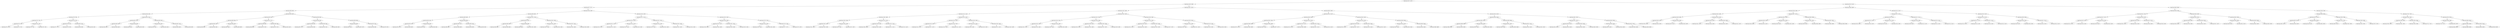 digraph G{
1570475561 [label="Node{data=[4167, 4167]}"]
1570475561 -> 1527883909
1527883909 [label="Node{data=[1280, 1280]}"]
1527883909 -> 765789818
765789818 [label="Node{data=[977, 977]}"]
765789818 -> 435949659
435949659 [label="Node{data=[859, 859]}"]
435949659 -> 412565387
412565387 [label="Node{data=[843, 843]}"]
412565387 -> 1309997468
1309997468 [label="Node{data=[756, 756]}"]
1309997468 -> 1258795250
1258795250 [label="Node{data=[752, 752]}"]
1258795250 -> 847257345
847257345 [label="Node{data=[750, 750]}"]
847257345 -> 332010941
332010941 [label="Node{data=[703, 703]}"]
847257345 -> 2063324737
2063324737 [label="Node{data=[751, 751]}"]
1258795250 -> 210594252
210594252 [label="Node{data=[754, 754]}"]
210594252 -> 1053230923
1053230923 [label="Node{data=[753, 753]}"]
210594252 -> 2112068307
2112068307 [label="Node{data=[755, 755]}"]
1309997468 -> 1502479088
1502479088 [label="Node{data=[793, 793]}"]
1502479088 -> 1042989828
1042989828 [label="Node{data=[758, 758]}"]
1042989828 -> 953247445
953247445 [label="Node{data=[757, 757]}"]
1042989828 -> 1501910558
1501910558 [label="Node{data=[759, 759]}"]
1502479088 -> 1882539612
1882539612 [label="Node{data=[841, 841]}"]
1882539612 -> 409967037
409967037 [label="Node{data=[809, 809]}"]
1882539612 -> 725332907
725332907 [label="Node{data=[842, 842]}"]
412565387 -> 1484600692
1484600692 [label="Node{data=[851, 851]}"]
1484600692 -> 44076929
44076929 [label="Node{data=[847, 847]}"]
44076929 -> 1717984281
1717984281 [label="Node{data=[845, 845]}"]
1717984281 -> 280370581
280370581 [label="Node{data=[844, 844]}"]
1717984281 -> 558980194
558980194 [label="Node{data=[846, 846]}"]
44076929 -> 663421774
663421774 [label="Node{data=[849, 849]}"]
663421774 -> 1935217970
1935217970 [label="Node{data=[848, 848]}"]
663421774 -> 1403253881
1403253881 [label="Node{data=[850, 850]}"]
1484600692 -> 2025459747
2025459747 [label="Node{data=[855, 855]}"]
2025459747 -> 123010313
123010313 [label="Node{data=[853, 853]}"]
123010313 -> 1008699476
1008699476 [label="Node{data=[852, 852]}"]
123010313 -> 1892918162
1892918162 [label="Node{data=[854, 854]}"]
2025459747 -> 1480629923
1480629923 [label="Node{data=[857, 857]}"]
1480629923 -> 2019331095
2019331095 [label="Node{data=[856, 856]}"]
1480629923 -> 943847008
943847008 [label="Node{data=[858, 858]}"]
435949659 -> 1432554953
1432554953 [label="Node{data=[956, 956]}"]
1432554953 -> 151659584
151659584 [label="Node{data=[867, 867]}"]
151659584 -> 363474242
363474242 [label="Node{data=[863, 863]}"]
363474242 -> 577715041
577715041 [label="Node{data=[861, 861]}"]
577715041 -> 1873766304
1873766304 [label="Node{data=[860, 860]}"]
577715041 -> 937387569
937387569 [label="Node{data=[862, 862]}"]
363474242 -> 1943772597
1943772597 [label="Node{data=[865, 865]}"]
1943772597 -> 682886300
682886300 [label="Node{data=[864, 864]}"]
1943772597 -> 1009972301
1009972301 [label="Node{data=[866, 866]}"]
151659584 -> 1880158996
1880158996 [label="Node{data=[871, 871]}"]
1880158996 -> 1594486422
1594486422 [label="Node{data=[869, 869]}"]
1594486422 -> 1460764943
1460764943 [label="Node{data=[868, 868]}"]
1594486422 -> 2083161916
2083161916 [label="Node{data=[870, 870]}"]
1880158996 -> 198525950
198525950 [label="Node{data=[906, 906]}"]
198525950 -> 456683852
456683852 [label="Node{data=[872, 872]}"]
198525950 -> 1090163421
1090163421 [label="Node{data=[942, 942]}"]
1432554953 -> 1749155481
1749155481 [label="Node{data=[964, 964]}"]
1749155481 -> 1235913436
1235913436 [label="Node{data=[960, 960]}"]
1235913436 -> 297803956
297803956 [label="Node{data=[958, 958]}"]
297803956 -> 95953963
95953963 [label="Node{data=[957, 957]}"]
297803956 -> 1651160883
1651160883 [label="Node{data=[959, 959]}"]
1235913436 -> 2139831752
2139831752 [label="Node{data=[962, 962]}"]
2139831752 -> 1876846349
1876846349 [label="Node{data=[961, 961]}"]
2139831752 -> 721653665
721653665 [label="Node{data=[963, 963]}"]
1749155481 -> 476542685
476542685 [label="Node{data=[968, 968]}"]
476542685 -> 983858660
983858660 [label="Node{data=[966, 966]}"]
983858660 -> 652121010
652121010 [label="Node{data=[965, 965]}"]
983858660 -> 295140943
295140943 [label="Node{data=[967, 967]}"]
476542685 -> 920724286
920724286 [label="Node{data=[970, 970]}"]
920724286 -> 800273243
800273243 [label="Node{data=[969, 969]}"]
920724286 -> 2107799068
2107799068 [label="Node{data=[976, 976]}"]
765789818 -> 1475156705
1475156705 [label="Node{data=[1009, 1009]}"]
1475156705 -> 1747598321
1747598321 [label="Node{data=[993, 993]}"]
1747598321 -> 1588982852
1588982852 [label="Node{data=[985, 985]}"]
1588982852 -> 818506520
818506520 [label="Node{data=[981, 981]}"]
818506520 -> 265049586
265049586 [label="Node{data=[979, 979]}"]
265049586 -> 905970249
905970249 [label="Node{data=[978, 978]}"]
265049586 -> 1197922073
1197922073 [label="Node{data=[980, 980]}"]
818506520 -> 1007482182
1007482182 [label="Node{data=[983, 983]}"]
1007482182 -> 1367495920
1367495920 [label="Node{data=[982, 982]}"]
1007482182 -> 1730549443
1730549443 [label="Node{data=[984, 984]}"]
1588982852 -> 369744673
369744673 [label="Node{data=[989, 989]}"]
369744673 -> 1307880035
1307880035 [label="Node{data=[987, 987]}"]
1307880035 -> 236077817
236077817 [label="Node{data=[986, 986]}"]
1307880035 -> 1507188214
1507188214 [label="Node{data=[988, 988]}"]
369744673 -> 31315262
31315262 [label="Node{data=[991, 991]}"]
31315262 -> 1762840788
1762840788 [label="Node{data=[990, 990]}"]
31315262 -> 1972060805
1972060805 [label="Node{data=[992, 992]}"]
1747598321 -> 38149039
38149039 [label="Node{data=[1001, 1001]}"]
38149039 -> 1834834684
1834834684 [label="Node{data=[997, 997]}"]
1834834684 -> 313959411
313959411 [label="Node{data=[995, 995]}"]
313959411 -> 1023820874
1023820874 [label="Node{data=[994, 994]}"]
313959411 -> 254782246
254782246 [label="Node{data=[996, 996]}"]
1834834684 -> 144874117
144874117 [label="Node{data=[999, 999]}"]
144874117 -> 791415129
791415129 [label="Node{data=[998, 998]}"]
144874117 -> 545733858
545733858 [label="Node{data=[1000, 1000]}"]
38149039 -> 1384367439
1384367439 [label="Node{data=[1005, 1005]}"]
1384367439 -> 1323899688
1323899688 [label="Node{data=[1003, 1003]}"]
1323899688 -> 29402477
29402477 [label="Node{data=[1002, 1002]}"]
1323899688 -> 406452635
406452635 [label="Node{data=[1004, 1004]}"]
1384367439 -> 1415376494
1415376494 [label="Node{data=[1007, 1007]}"]
1415376494 -> 1391107990
1391107990 [label="Node{data=[1006, 1006]}"]
1415376494 -> 1451602795
1451602795 [label="Node{data=[1008, 1008]}"]
1475156705 -> 27753729
27753729 [label="Node{data=[1025, 1025]}"]
27753729 -> 851168453
851168453 [label="Node{data=[1017, 1017]}"]
851168453 -> 883684139
883684139 [label="Node{data=[1013, 1013]}"]
883684139 -> 1330511934
1330511934 [label="Node{data=[1011, 1011]}"]
1330511934 -> 1966810019
1966810019 [label="Node{data=[1010, 1010]}"]
1330511934 -> 420086821
420086821 [label="Node{data=[1012, 1012]}"]
883684139 -> 1918082692
1918082692 [label="Node{data=[1015, 1015]}"]
1918082692 -> 1302540032
1302540032 [label="Node{data=[1014, 1014]}"]
1918082692 -> 1638476588
1638476588 [label="Node{data=[1016, 1016]}"]
851168453 -> 684404752
684404752 [label="Node{data=[1021, 1021]}"]
684404752 -> 1182940211
1182940211 [label="Node{data=[1019, 1019]}"]
1182940211 -> 311279820
311279820 [label="Node{data=[1018, 1018]}"]
1182940211 -> 987064826
987064826 [label="Node{data=[1020, 1020]}"]
684404752 -> 1265603840
1265603840 [label="Node{data=[1023, 1023]}"]
1265603840 -> 475745274
475745274 [label="Node{data=[1022, 1022]}"]
1265603840 -> 1613525789
1613525789 [label="Node{data=[1024, 1024]}"]
27753729 -> 1898404955
1898404955 [label="Node{data=[1033, 1033]}"]
1898404955 -> 1180111082
1180111082 [label="Node{data=[1029, 1029]}"]
1180111082 -> 1410881
1410881 [label="Node{data=[1027, 1027]}"]
1410881 -> 60991685
60991685 [label="Node{data=[1026, 1026]}"]
1410881 -> 1219291502
1219291502 [label="Node{data=[1028, 1028]}"]
1180111082 -> 914514129
914514129 [label="Node{data=[1031, 1031]}"]
914514129 -> 436324047
436324047 [label="Node{data=[1030, 1030]}"]
914514129 -> 217297354
217297354 [label="Node{data=[1032, 1032]}"]
1898404955 -> 599514787
599514787 [label="Node{data=[1276, 1276]}"]
599514787 -> 102414061
102414061 [label="Node{data=[1035, 1035]}"]
102414061 -> 314130271
314130271 [label="Node{data=[1034, 1034]}"]
102414061 -> 64336163
64336163 [label="Node{data=[1094, 1094]}"]
599514787 -> 2120624444
2120624444 [label="Node{data=[1278, 1278]}"]
2120624444 -> 756569539
756569539 [label="Node{data=[1277, 1277]}"]
2120624444 -> 1979761912
1979761912 [label="Node{data=[1279, 1279]}"]
1527883909 -> 1483878322
1483878322 [label="Node{data=[2307, 2307]}"]
1483878322 -> 387109449
387109449 [label="Node{data=[1430, 1430]}"]
387109449 -> 2026584869
2026584869 [label="Node{data=[1414, 1414]}"]
2026584869 -> 136054720
136054720 [label="Node{data=[1288, 1288]}"]
136054720 -> 1096464078
1096464078 [label="Node{data=[1284, 1284]}"]
1096464078 -> 1088136246
1088136246 [label="Node{data=[1282, 1282]}"]
1088136246 -> 1634250011
1634250011 [label="Node{data=[1281, 1281]}"]
1088136246 -> 161649905
161649905 [label="Node{data=[1283, 1283]}"]
1096464078 -> 500875213
500875213 [label="Node{data=[1286, 1286]}"]
500875213 -> 12403284
12403284 [label="Node{data=[1285, 1285]}"]
500875213 -> 605632301
605632301 [label="Node{data=[1287, 1287]}"]
136054720 -> 956381763
956381763 [label="Node{data=[1410, 1410]}"]
956381763 -> 1903025785
1903025785 [label="Node{data=[1290, 1290]}"]
1903025785 -> 455642594
455642594 [label="Node{data=[1289, 1289]}"]
1903025785 -> 1994748405
1994748405 [label="Node{data=[1400, 1400]}"]
956381763 -> 1183223368
1183223368 [label="Node{data=[1412, 1412]}"]
1183223368 -> 1502027511
1502027511 [label="Node{data=[1411, 1411]}"]
1183223368 -> 111136696
111136696 [label="Node{data=[1413, 1413]}"]
2026584869 -> 1537768519
1537768519 [label="Node{data=[1422, 1422]}"]
1537768519 -> 699289012
699289012 [label="Node{data=[1418, 1418]}"]
699289012 -> 1220513488
1220513488 [label="Node{data=[1416, 1416]}"]
1220513488 -> 816151152
816151152 [label="Node{data=[1415, 1415]}"]
1220513488 -> 687305319
687305319 [label="Node{data=[1417, 1417]}"]
699289012 -> 1945065760
1945065760 [label="Node{data=[1420, 1420]}"]
1945065760 -> 1192394883
1192394883 [label="Node{data=[1419, 1419]}"]
1945065760 -> 1551832299
1551832299 [label="Node{data=[1421, 1421]}"]
1537768519 -> 1334321481
1334321481 [label="Node{data=[1426, 1426]}"]
1334321481 -> 1176983489
1176983489 [label="Node{data=[1424, 1424]}"]
1176983489 -> 358793502
358793502 [label="Node{data=[1423, 1423]}"]
1176983489 -> 832456469
832456469 [label="Node{data=[1425, 1425]}"]
1334321481 -> 1058191878
1058191878 [label="Node{data=[1428, 1428]}"]
1058191878 -> 1131899770
1131899770 [label="Node{data=[1427, 1427]}"]
1058191878 -> 1084110907
1084110907 [label="Node{data=[1429, 1429]}"]
387109449 -> 58419666
58419666 [label="Node{data=[1540, 1540]}"]
58419666 -> 697512241
697512241 [label="Node{data=[1522, 1522]}"]
697512241 -> 1363653570
1363653570 [label="Node{data=[1434, 1434]}"]
1363653570 -> 1613301297
1613301297 [label="Node{data=[1432, 1432]}"]
1613301297 -> 944031263
944031263 [label="Node{data=[1431, 1431]}"]
1613301297 -> 141451935
141451935 [label="Node{data=[1433, 1433]}"]
1363653570 -> 1692080627
1692080627 [label="Node{data=[1436, 1436]}"]
1692080627 -> 1290503127
1290503127 [label="Node{data=[1435, 1435]}"]
1692080627 -> 1384235115
1384235115 [label="Node{data=[1456, 1456]}"]
697512241 -> 696265278
696265278 [label="Node{data=[1536, 1536]}"]
696265278 -> 354990716
354990716 [label="Node{data=[1534, 1534]}"]
354990716 -> 97347125
97347125 [label="Node{data=[1533, 1533]}"]
354990716 -> 1494445183
1494445183 [label="Node{data=[1535, 1535]}"]
696265278 -> 1911192761
1911192761 [label="Node{data=[1538, 1538]}"]
1911192761 -> 566346658
566346658 [label="Node{data=[1537, 1537]}"]
1911192761 -> 1339290977
1339290977 [label="Node{data=[1539, 1539]}"]
58419666 -> 232851568
232851568 [label="Node{data=[1548, 1548]}"]
232851568 -> 793551553
793551553 [label="Node{data=[1544, 1544]}"]
793551553 -> 12560473
12560473 [label="Node{data=[1542, 1542]}"]
12560473 -> 1352084946
1352084946 [label="Node{data=[1541, 1541]}"]
12560473 -> 1437601080
1437601080 [label="Node{data=[1543, 1543]}"]
793551553 -> 530638821
530638821 [label="Node{data=[1546, 1546]}"]
530638821 -> 1654679848
1654679848 [label="Node{data=[1545, 1545]}"]
530638821 -> 196092179
196092179 [label="Node{data=[1547, 1547]}"]
232851568 -> 1580999824
1580999824 [label="Node{data=[2078, 2078]}"]
1580999824 -> 1178300285
1178300285 [label="Node{data=[1550, 1550]}"]
1178300285 -> 666085307
666085307 [label="Node{data=[1549, 1549]}"]
1178300285 -> 755081959
755081959 [label="Node{data=[1551, 1551]}"]
1580999824 -> 304487283
304487283 [label="Node{data=[2119, 2119]}"]
304487283 -> 268164813
268164813 [label="Node{data=[2105, 2105]}"]
304487283 -> 902774518
902774518 [label="Node{data=[2304, 2304]}"]
1483878322 -> 368686130
368686130 [label="Node{data=[3897, 3897]}"]
368686130 -> 925288573
925288573 [label="Node{data=[3414, 3414]}"]
925288573 -> 1719301602
1719301602 [label="Node{data=[3002, 3002]}"]
1719301602 -> 705613653
705613653 [label="Node{data=[2931, 2931]}"]
705613653 -> 1921955330
1921955330 [label="Node{data=[2838, 2838]}"]
1921955330 -> 1944775950
1944775950 [label="Node{data=[2474, 2474]}"]
1921955330 -> 1183466484
1183466484 [label="Node{data=[2900, 2900]}"]
705613653 -> 446846999
446846999 [label="Node{data=[2960, 2960]}"]
446846999 -> 488358887
488358887 [label="Node{data=[2932, 2932]}"]
446846999 -> 960352215
960352215 [label="Node{data=[2977, 2977]}"]
1719301602 -> 767344359
767344359 [label="Node{data=[3410, 3410]}"]
767344359 -> 634796455
634796455 [label="Node{data=[3157, 3157]}"]
634796455 -> 1720828417
1720828417 [label="Node{data=[3116, 3116]}"]
634796455 -> 822475379
822475379 [label="Node{data=[3390, 3390]}"]
767344359 -> 2038833458
2038833458 [label="Node{data=[3412, 3412]}"]
2038833458 -> 1829319844
1829319844 [label="Node{data=[3411, 3411]}"]
2038833458 -> 90202830
90202830 [label="Node{data=[3413, 3413]}"]
925288573 -> 455661171
455661171 [label="Node{data=[3422, 3422]}"]
455661171 -> 1408236437
1408236437 [label="Node{data=[3418, 3418]}"]
1408236437 -> 2011650392
2011650392 [label="Node{data=[3416, 3416]}"]
2011650392 -> 1905734520
1905734520 [label="Node{data=[3415, 3415]}"]
2011650392 -> 751954039
751954039 [label="Node{data=[3417, 3417]}"]
1408236437 -> 5152043
5152043 [label="Node{data=[3420, 3420]}"]
5152043 -> 1294871011
1294871011 [label="Node{data=[3419, 3419]}"]
5152043 -> 99278797
99278797 [label="Node{data=[3421, 3421]}"]
455661171 -> 643501399
643501399 [label="Node{data=[3558, 3558]}"]
643501399 -> 1384676210
1384676210 [label="Node{data=[3424, 3424]}"]
1384676210 -> 1859465713
1859465713 [label="Node{data=[3423, 3423]}"]
1384676210 -> 1024626513
1024626513 [label="Node{data=[3543, 3543]}"]
643501399 -> 1130171409
1130171409 [label="Node{data=[3843, 3843]}"]
1130171409 -> 1386200291
1386200291 [label="Node{data=[3840, 3840]}"]
1130171409 -> 360859128
360859128 [label="Node{data=[3896, 3896]}"]
368686130 -> 1011038238
1011038238 [label="Node{data=[3913, 3913]}"]
1011038238 -> 399869443
399869443 [label="Node{data=[3905, 3905]}"]
399869443 -> 948062398
948062398 [label="Node{data=[3901, 3901]}"]
948062398 -> 1068005331
1068005331 [label="Node{data=[3899, 3899]}"]
1068005331 -> 437140464
437140464 [label="Node{data=[3898, 3898]}"]
1068005331 -> 567296812
567296812 [label="Node{data=[3900, 3900]}"]
948062398 -> 196950032
196950032 [label="Node{data=[3903, 3903]}"]
196950032 -> 2010632283
2010632283 [label="Node{data=[3902, 3902]}"]
196950032 -> 476947690
476947690 [label="Node{data=[3904, 3904]}"]
399869443 -> 1057447272
1057447272 [label="Node{data=[3909, 3909]}"]
1057447272 -> 1561894688
1561894688 [label="Node{data=[3907, 3907]}"]
1561894688 -> 335858128
335858128 [label="Node{data=[3906, 3906]}"]
1561894688 -> 1707046222
1707046222 [label="Node{data=[3908, 3908]}"]
1057447272 -> 1616287884
1616287884 [label="Node{data=[3911, 3911]}"]
1616287884 -> 2033121849
2033121849 [label="Node{data=[3910, 3910]}"]
1616287884 -> 1263990405
1263990405 [label="Node{data=[3912, 3912]}"]
1011038238 -> 1432219556
1432219556 [label="Node{data=[3921, 3921]}"]
1432219556 -> 26972027
26972027 [label="Node{data=[3917, 3917]}"]
26972027 -> 258622019
258622019 [label="Node{data=[3915, 3915]}"]
258622019 -> 1937014773
1937014773 [label="Node{data=[3914, 3914]}"]
258622019 -> 1240370928
1240370928 [label="Node{data=[3916, 3916]}"]
26972027 -> 349384929
349384929 [label="Node{data=[3919, 3919]}"]
349384929 -> 1240858722
1240858722 [label="Node{data=[3918, 3918]}"]
349384929 -> 422397310
422397310 [label="Node{data=[3920, 3920]}"]
1432219556 -> 613007781
613007781 [label="Node{data=[3925, 3925]}"]
613007781 -> 701544941
701544941 [label="Node{data=[3923, 3923]}"]
701544941 -> 1348225445
1348225445 [label="Node{data=[3922, 3922]}"]
701544941 -> 598335589
598335589 [label="Node{data=[3924, 3924]}"]
613007781 -> 1237813596
1237813596 [label="Node{data=[3927, 3927]}"]
1237813596 -> 1710513752
1710513752 [label="Node{data=[3926, 3926]}"]
1237813596 -> 1473720866
1473720866 [label="Node{data=[3928, 3928]}"]
1570475561 -> 990988917
990988917 [label="Node{data=[5213, 5213]}"]
990988917 -> 1315551522
1315551522 [label="Node{data=[5099, 5099]}"]
1315551522 -> 153626665
153626665 [label="Node{data=[4248, 4248]}"]
153626665 -> 1728072972
1728072972 [label="Node{data=[4240, 4240]}"]
1728072972 -> 1450434939
1450434939 [label="Node{data=[4236, 4236]}"]
1450434939 -> 1439752766
1439752766 [label="Node{data=[4234, 4234]}"]
1439752766 -> 502391245
502391245 [label="Node{data=[4233, 4233]}"]
1439752766 -> 2029823826
2029823826 [label="Node{data=[4235, 4235]}"]
1450434939 -> 827189519
827189519 [label="Node{data=[4238, 4238]}"]
827189519 -> 1667116042
1667116042 [label="Node{data=[4237, 4237]}"]
827189519 -> 1899189797
1899189797 [label="Node{data=[4239, 4239]}"]
1728072972 -> 1818802534
1818802534 [label="Node{data=[4244, 4244]}"]
1818802534 -> 850600053
850600053 [label="Node{data=[4242, 4242]}"]
850600053 -> 538932309
538932309 [label="Node{data=[4241, 4241]}"]
850600053 -> 1274448909
1274448909 [label="Node{data=[4243, 4243]}"]
1818802534 -> 1652338588
1652338588 [label="Node{data=[4246, 4246]}"]
1652338588 -> 1239915310
1239915310 [label="Node{data=[4245, 4245]}"]
1652338588 -> 310506395
310506395 [label="Node{data=[4247, 4247]}"]
153626665 -> 1843958562
1843958562 [label="Node{data=[4977, 4977]}"]
1843958562 -> 1785712972
1785712972 [label="Node{data=[4252, 4252]}"]
1785712972 -> 522459588
522459588 [label="Node{data=[4250, 4250]}"]
522459588 -> 44317840
44317840 [label="Node{data=[4249, 4249]}"]
522459588 -> 737988197
737988197 [label="Node{data=[4251, 4251]}"]
1785712972 -> 1066246119
1066246119 [label="Node{data=[4254, 4254]}"]
1066246119 -> 14179307
14179307 [label="Node{data=[4253, 4253]}"]
1066246119 -> 599500764
599500764 [label="Node{data=[4255, 4255]}"]
1843958562 -> 1861863976
1861863976 [label="Node{data=[5095, 5095]}"]
1861863976 -> 1029178039
1029178039 [label="Node{data=[5061, 5061]}"]
1029178039 -> 2140996084
2140996084 [label="Node{data=[5005, 5005]}"]
1029178039 -> 31906972
31906972 [label="Node{data=[5089, 5089]}"]
1861863976 -> 560922114
560922114 [label="Node{data=[5097, 5097]}"]
560922114 -> 1558056226
1558056226 [label="Node{data=[5096, 5096]}"]
560922114 -> 1264264684
1264264684 [label="Node{data=[5098, 5098]}"]
1315551522 -> 2087584295
2087584295 [label="Node{data=[5115, 5115]}"]
2087584295 -> 715550022
715550022 [label="Node{data=[5107, 5107]}"]
715550022 -> 104714797
104714797 [label="Node{data=[5103, 5103]}"]
104714797 -> 341570371
341570371 [label="Node{data=[5101, 5101]}"]
341570371 -> 413705429
413705429 [label="Node{data=[5100, 5100]}"]
341570371 -> 33371867
33371867 [label="Node{data=[5102, 5102]}"]
104714797 -> 1765355635
1765355635 [label="Node{data=[5105, 5105]}"]
1765355635 -> 582158332
582158332 [label="Node{data=[5104, 5104]}"]
1765355635 -> 2137035123
2137035123 [label="Node{data=[5106, 5106]}"]
715550022 -> 390278058
390278058 [label="Node{data=[5111, 5111]}"]
390278058 -> 936979353
936979353 [label="Node{data=[5109, 5109]}"]
936979353 -> 225400441
225400441 [label="Node{data=[5108, 5108]}"]
936979353 -> 1988076974
1988076974 [label="Node{data=[5110, 5110]}"]
390278058 -> 2028981936
2028981936 [label="Node{data=[5113, 5113]}"]
2028981936 -> 102021079
102021079 [label="Node{data=[5112, 5112]}"]
2028981936 -> 1900013042
1900013042 [label="Node{data=[5114, 5114]}"]
2087584295 -> 2061921454
2061921454 [label="Node{data=[5123, 5123]}"]
2061921454 -> 2096801548
2096801548 [label="Node{data=[5119, 5119]}"]
2096801548 -> 1601375563
1601375563 [label="Node{data=[5117, 5117]}"]
1601375563 -> 1374511906
1374511906 [label="Node{data=[5116, 5116]}"]
1601375563 -> 413656749
413656749 [label="Node{data=[5118, 5118]}"]
2096801548 -> 835510386
835510386 [label="Node{data=[5121, 5121]}"]
835510386 -> 1980938837
1980938837 [label="Node{data=[5120, 5120]}"]
835510386 -> 1281110982
1281110982 [label="Node{data=[5122, 5122]}"]
2061921454 -> 1810445934
1810445934 [label="Node{data=[5209, 5209]}"]
1810445934 -> 1039176721
1039176721 [label="Node{data=[5195, 5195]}"]
1039176721 -> 1590903272
1590903272 [label="Node{data=[5139, 5139]}"]
1039176721 -> 1933351927
1933351927 [label="Node{data=[5203, 5203]}"]
1810445934 -> 1371838904
1371838904 [label="Node{data=[5211, 5211]}"]
1371838904 -> 1747836813
1747836813 [label="Node{data=[5210, 5210]}"]
1371838904 -> 750067553
750067553 [label="Node{data=[5212, 5212]}"]
990988917 -> 994167331
994167331 [label="Node{data=[5826, 5826]}"]
994167331 -> 1312656810
1312656810 [label="Node{data=[5229, 5229]}"]
1312656810 -> 1214968407
1214968407 [label="Node{data=[5221, 5221]}"]
1214968407 -> 1277207084
1277207084 [label="Node{data=[5217, 5217]}"]
1277207084 -> 2038786393
2038786393 [label="Node{data=[5215, 5215]}"]
2038786393 -> 1542978334
1542978334 [label="Node{data=[5214, 5214]}"]
2038786393 -> 1141920381
1141920381 [label="Node{data=[5216, 5216]}"]
1277207084 -> 224966929
224966929 [label="Node{data=[5219, 5219]}"]
224966929 -> 1601553988
1601553988 [label="Node{data=[5218, 5218]}"]
224966929 -> 993978815
993978815 [label="Node{data=[5220, 5220]}"]
1214968407 -> 2113656607
2113656607 [label="Node{data=[5225, 5225]}"]
2113656607 -> 898845056
898845056 [label="Node{data=[5223, 5223]}"]
898845056 -> 1143340688
1143340688 [label="Node{data=[5222, 5222]}"]
898845056 -> 144348346
144348346 [label="Node{data=[5224, 5224]}"]
2113656607 -> 729475481
729475481 [label="Node{data=[5227, 5227]}"]
729475481 -> 76184127
76184127 [label="Node{data=[5226, 5226]}"]
729475481 -> 1865471296
1865471296 [label="Node{data=[5228, 5228]}"]
1312656810 -> 861119320
861119320 [label="Node{data=[5818, 5818]}"]
861119320 -> 1335472778
1335472778 [label="Node{data=[5814, 5814]}"]
1335472778 -> 412447428
412447428 [label="Node{data=[5484, 5484]}"]
412447428 -> 1910910531
1910910531 [label="Node{data=[5230, 5230]}"]
412447428 -> 1593903684
1593903684 [label="Node{data=[5783, 5783]}"]
1335472778 -> 1561263820
1561263820 [label="Node{data=[5816, 5816]}"]
1561263820 -> 1849603323
1849603323 [label="Node{data=[5815, 5815]}"]
1561263820 -> 787090249
787090249 [label="Node{data=[5817, 5817]}"]
861119320 -> 2037278714
2037278714 [label="Node{data=[5822, 5822]}"]
2037278714 -> 1396444805
1396444805 [label="Node{data=[5820, 5820]}"]
1396444805 -> 1220469109
1220469109 [label="Node{data=[5819, 5819]}"]
1396444805 -> 921701224
921701224 [label="Node{data=[5821, 5821]}"]
2037278714 -> 1017900027
1017900027 [label="Node{data=[5824, 5824]}"]
1017900027 -> 265323213
265323213 [label="Node{data=[5823, 5823]}"]
1017900027 -> 811237131
811237131 [label="Node{data=[5825, 5825]}"]
994167331 -> 105355555
105355555 [label="Node{data=[7658, 7658]}"]
105355555 -> 1708150307
1708150307 [label="Node{data=[6926, 6926]}"]
1708150307 -> 1855815358
1855815358 [label="Node{data=[6113, 6113]}"]
1855815358 -> 232584769
232584769 [label="Node{data=[6074, 6074]}"]
232584769 -> 938010712
938010712 [label="Node{data=[5827, 5827]}"]
232584769 -> 1345198544
1345198544 [label="Node{data=[6106, 6106]}"]
1855815358 -> 1438905829
1438905829 [label="Node{data=[6924, 6924]}"]
1438905829 -> 1070039010
1070039010 [label="Node{data=[6143, 6143]}"]
1438905829 -> 1327360618
1327360618 [label="Node{data=[6925, 6925]}"]
1708150307 -> 1876789952
1876789952 [label="Node{data=[7589, 7589]}"]
1876789952 -> 628827651
628827651 [label="Node{data=[7532, 7532]}"]
628827651 -> 566719777
566719777 [label="Node{data=[6927, 6927]}"]
628827651 -> 27891145
27891145 [label="Node{data=[7559, 7559]}"]
1876789952 -> 35751094
35751094 [label="Node{data=[7656, 7656]}"]
35751094 -> 2123817423
2123817423 [label="Node{data=[7655, 7655]}"]
35751094 -> 1684208961
1684208961 [label="Node{data=[7657, 7657]}"]
105355555 -> 698891225
698891225 [label="Node{data=[7755, 7755]}"]
698891225 -> 656543342
656543342 [label="Node{data=[7662, 7662]}"]
656543342 -> 1853037532
1853037532 [label="Node{data=[7660, 7660]}"]
1853037532 -> 487091110
487091110 [label="Node{data=[7659, 7659]}"]
1853037532 -> 1964440877
1964440877 [label="Node{data=[7661, 7661]}"]
656543342 -> 1123077279
1123077279 [label="Node{data=[7664, 7664]}"]
1123077279 -> 883659494
883659494 [label="Node{data=[7663, 7663]}"]
1123077279 -> 1780517518
1780517518 [label="Node{data=[7701, 7701]}"]
698891225 -> 681438578
681438578 [label="Node{data=[8755, 8755]}"]
681438578 -> 1825392842
1825392842 [label="Node{data=[7966, 7966]}"]
1825392842 -> 68799255
68799255 [label="Node{data=[7791, 7791]}"]
1825392842 -> 1778599392
1778599392 [label="Node{data=[8052, 8052]}"]
681438578 -> 758301615
758301615 [label="Node{data=[8932, 8932]}"]
758301615 -> 725566939
725566939 [label="Node{data=[8862, 8862]}"]
725566939 -> 1639215832
1639215832 [label="Node{data=[8843, 8843]}"]
725566939 -> 300418891
300418891 [label="Node{data=[8890, 8890]}"]
758301615 -> 721191266
721191266 [label="Node{data=[9031, 9031]}"]
721191266 -> 2067535995
2067535995 [label="Node{data=[8955, 8955]}"]
721191266 -> 962365302
962365302 [label="Node{data=[9916, 9916]}"]
}